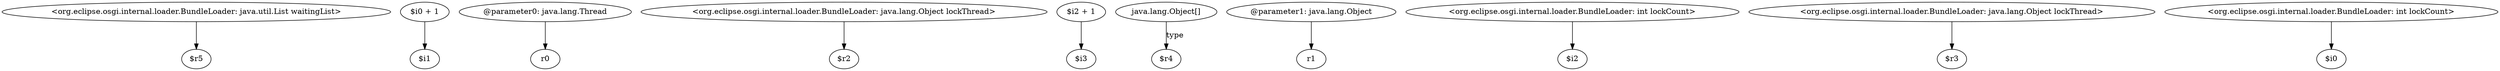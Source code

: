 digraph g {
0[label="<org.eclipse.osgi.internal.loader.BundleLoader: java.util.List waitingList>"]
1[label="$r5"]
0->1[label=""]
2[label="$i0 + 1"]
3[label="$i1"]
2->3[label=""]
4[label="@parameter0: java.lang.Thread"]
5[label="r0"]
4->5[label=""]
6[label="<org.eclipse.osgi.internal.loader.BundleLoader: java.lang.Object lockThread>"]
7[label="$r2"]
6->7[label=""]
8[label="$i2 + 1"]
9[label="$i3"]
8->9[label=""]
10[label="java.lang.Object[]"]
11[label="$r4"]
10->11[label="type"]
12[label="@parameter1: java.lang.Object"]
13[label="r1"]
12->13[label=""]
14[label="<org.eclipse.osgi.internal.loader.BundleLoader: int lockCount>"]
15[label="$i2"]
14->15[label=""]
16[label="<org.eclipse.osgi.internal.loader.BundleLoader: java.lang.Object lockThread>"]
17[label="$r3"]
16->17[label=""]
18[label="<org.eclipse.osgi.internal.loader.BundleLoader: int lockCount>"]
19[label="$i0"]
18->19[label=""]
}